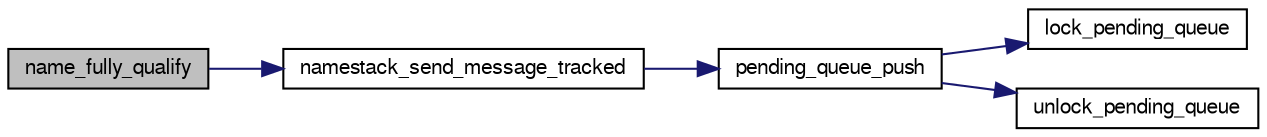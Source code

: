 digraph G
{
  edge [fontname="FreeSans",fontsize="10",labelfontname="FreeSans",labelfontsize="10"];
  node [fontname="FreeSans",fontsize="10",shape=record];
  rankdir=LR;
  Node1 [label="name_fully_qualify",height=0.2,width=0.4,color="black", fillcolor="grey75", style="filled" fontcolor="black"];
  Node1 -> Node2 [color="midnightblue",fontsize="10",style="solid",fontname="FreeSans"];
  Node2 [label="namestack_send_message_tracked",height=0.2,width=0.4,color="black", fillcolor="white", style="filled",URL="$main_8c.html#aeb93f5ca5ca3fac7e71bdb3d0e5ba2d7"];
  Node2 -> Node3 [color="midnightblue",fontsize="10",style="solid",fontname="FreeSans"];
  Node3 [label="pending_queue_push",height=0.2,width=0.4,color="black", fillcolor="white", style="filled",URL="$main_8c.html#adabcf9d49221610d8e0bca7b03e58548"];
  Node3 -> Node4 [color="midnightblue",fontsize="10",style="solid",fontname="FreeSans"];
  Node4 [label="lock_pending_queue",height=0.2,width=0.4,color="black", fillcolor="white", style="filled",URL="$main_8c.html#a01273c71c63c8f997c8770ee2d233565"];
  Node3 -> Node5 [color="midnightblue",fontsize="10",style="solid",fontname="FreeSans"];
  Node5 [label="unlock_pending_queue",height=0.2,width=0.4,color="black", fillcolor="white", style="filled",URL="$main_8c.html#a9642d34f5a8fcbcd35319c7b4a3cd284"];
}
